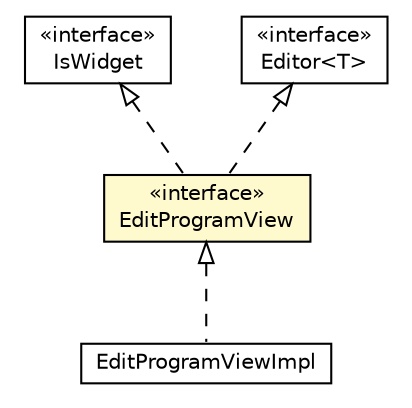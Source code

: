 #!/usr/local/bin/dot
#
# Class diagram 
# Generated by UMLGraph version 5.4 (http://www.umlgraph.org/)
#

digraph G {
	edge [fontname="Helvetica",fontsize=10,labelfontname="Helvetica",labelfontsize=10];
	node [fontname="Helvetica",fontsize=10,shape=plaintext];
	nodesep=0.25;
	ranksep=0.5;
	// hu.sch.kfc.client.ui.view.impl.EditProgramViewImpl
	c4223 [label=<<table title="hu.sch.kfc.client.ui.view.impl.EditProgramViewImpl" border="0" cellborder="1" cellspacing="0" cellpadding="2" port="p" href="./impl/EditProgramViewImpl.html">
		<tr><td><table border="0" cellspacing="0" cellpadding="1">
<tr><td align="center" balign="center"> EditProgramViewImpl </td></tr>
		</table></td></tr>
		</table>>, URL="./impl/EditProgramViewImpl.html", fontname="Helvetica", fontcolor="black", fontsize=10.0];
	// hu.sch.kfc.client.ui.view.EditProgramView
	c4233 [label=<<table title="hu.sch.kfc.client.ui.view.EditProgramView" border="0" cellborder="1" cellspacing="0" cellpadding="2" port="p" bgcolor="lemonChiffon" href="./EditProgramView.html">
		<tr><td><table border="0" cellspacing="0" cellpadding="1">
<tr><td align="center" balign="center"> &#171;interface&#187; </td></tr>
<tr><td align="center" balign="center"> EditProgramView </td></tr>
		</table></td></tr>
		</table>>, URL="./EditProgramView.html", fontname="Helvetica", fontcolor="black", fontsize=10.0];
	//hu.sch.kfc.client.ui.view.impl.EditProgramViewImpl implements hu.sch.kfc.client.ui.view.EditProgramView
	c4233:p -> c4223:p [dir=back,arrowtail=empty,style=dashed];
	//hu.sch.kfc.client.ui.view.EditProgramView implements com.google.gwt.user.client.ui.IsWidget
	c4275:p -> c4233:p [dir=back,arrowtail=empty,style=dashed];
	//hu.sch.kfc.client.ui.view.EditProgramView implements com.google.gwt.editor.client.Editor<T>
	c4276:p -> c4233:p [dir=back,arrowtail=empty,style=dashed];
	// com.google.gwt.user.client.ui.IsWidget
	c4275 [label=<<table title="com.google.gwt.user.client.ui.IsWidget" border="0" cellborder="1" cellspacing="0" cellpadding="2" port="p">
		<tr><td><table border="0" cellspacing="0" cellpadding="1">
<tr><td align="center" balign="center"> &#171;interface&#187; </td></tr>
<tr><td align="center" balign="center"> IsWidget </td></tr>
		</table></td></tr>
		</table>>, URL="null", fontname="Helvetica", fontcolor="black", fontsize=10.0];
	// com.google.gwt.editor.client.Editor<T>
	c4276 [label=<<table title="com.google.gwt.editor.client.Editor" border="0" cellborder="1" cellspacing="0" cellpadding="2" port="p">
		<tr><td><table border="0" cellspacing="0" cellpadding="1">
<tr><td align="center" balign="center"> &#171;interface&#187; </td></tr>
<tr><td align="center" balign="center"> Editor&lt;T&gt; </td></tr>
		</table></td></tr>
		</table>>, URL="null", fontname="Helvetica", fontcolor="black", fontsize=10.0];
}


